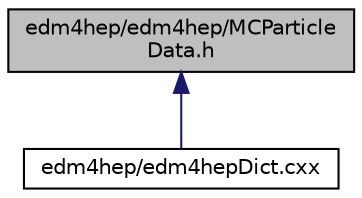 digraph "edm4hep/edm4hep/MCParticleData.h"
{
 // LATEX_PDF_SIZE
  edge [fontname="Helvetica",fontsize="10",labelfontname="Helvetica",labelfontsize="10"];
  node [fontname="Helvetica",fontsize="10",shape=record];
  Node1 [label="edm4hep/edm4hep/MCParticle\lData.h",height=0.2,width=0.4,color="black", fillcolor="grey75", style="filled", fontcolor="black",tooltip=" "];
  Node1 -> Node2 [dir="back",color="midnightblue",fontsize="10",style="solid",fontname="Helvetica"];
  Node2 [label="edm4hep/edm4hepDict.cxx",height=0.2,width=0.4,color="black", fillcolor="white", style="filled",URL="$edm4hep_dict_8cxx.html",tooltip=" "];
}
